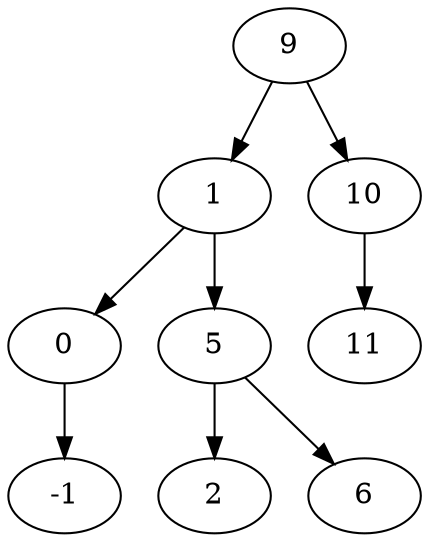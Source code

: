 // AVL Tree
digraph {
	9 [label=9]
	9 -> 1
	9 -> 10
	1 [label=1]
	1 -> 0
	1 -> 5
	0 [label=0]
	0 -> -1
	-1 [label=-1]
	5 [label=5]
	5 -> 2
	5 -> 6
	2 [label=2]
	6 [label=6]
	10 [label=10]
	10 -> 11
	11 [label=11]
}
